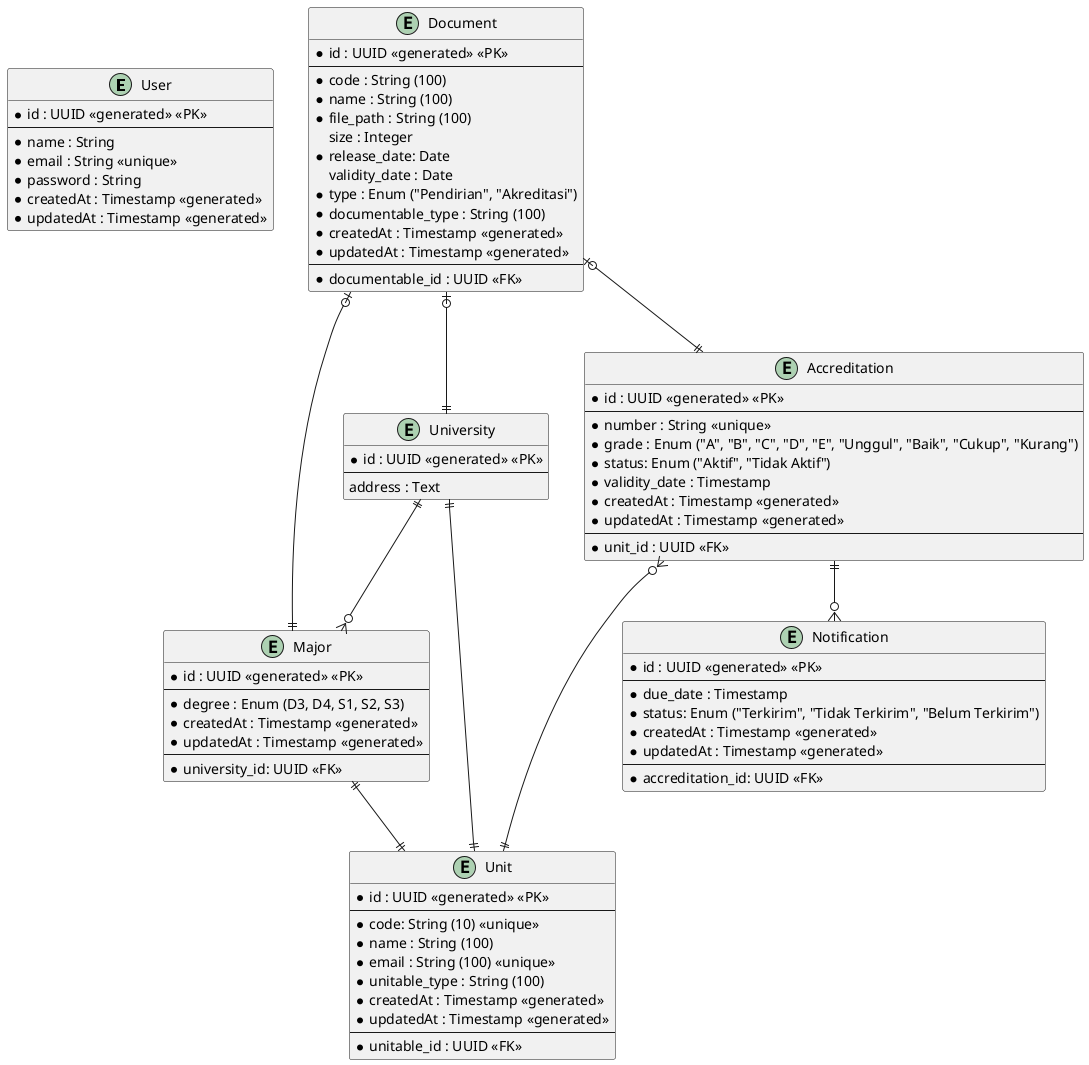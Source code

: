 @startuml

entity User {
    * id : UUID <<generated>> <<PK>>
    ---
    * name : String
    * email : String <<unique>>
    * password : String
    * createdAt : Timestamp <<generated>>
    * updatedAt : Timestamp <<generated>>
}

entity Unit {
    * id : UUID <<generated>> <<PK>>
    ---
    * code: String (10) <<unique>>
    * name : String (100)
    * email : String (100) <<unique>>
    * unitable_type : String (100)
    * createdAt : Timestamp <<generated>>
    * updatedAt : Timestamp <<generated>>
    ---
    * unitable_id : UUID <<FK>>
}

entity Major {
    * id : UUID <<generated>> <<PK>>
    ---
    * degree : Enum (D3, D4, S1, S2, S3)
    * createdAt : Timestamp <<generated>>
    * updatedAt : Timestamp <<generated>>
    ---
    * university_id: UUID <<FK>>
}

entity University {
     * id : UUID <<generated>> <<PK>>
    ---
    address : Text
}

entity Accreditation {
    * id : UUID <<generated>> <<PK>>
    ---
    * number : String <<unique>>
    * grade : Enum ("A", "B", "C", "D", "E", "Unggul", "Baik", "Cukup", "Kurang")
    * status: Enum ("Aktif", "Tidak Aktif")
    * validity_date : Timestamp
    * createdAt : Timestamp <<generated>>
    * updatedAt : Timestamp <<generated>>
    ---
    * unit_id : UUID <<FK>>
}

entity Notification {
    * id : UUID <<generated>> <<PK>>
    ---
    * due_date : Timestamp
    * status: Enum ("Terkirim", "Tidak Terkirim", "Belum Terkirim")
    * createdAt : Timestamp <<generated>>
    * updatedAt : Timestamp <<generated>>
    ---
    * accreditation_id: UUID <<FK>>
}

entity Document {
    * id : UUID <<generated>> <<PK>>
    ---
    * code : String (100)
    * name : String (100)
    * file_path : String (100)
    size : Integer
    * release_date: Date
    validity_date : Date
    * type : Enum ("Pendirian", "Akreditasi")
    * documentable_type : String (100)
    * createdAt : Timestamp <<generated>>
    * updatedAt : Timestamp <<generated>>
    ---
    * documentable_id : UUID <<FK>>
}


Major ||--|| Unit

University ||--o{ Major
University ||--|| Unit

Accreditation ||--o{ Notification
Accreditation }o--|| Unit

Document |o--|| University
Document |o--|| Major
Document |o--|| Accreditation
@enduml
